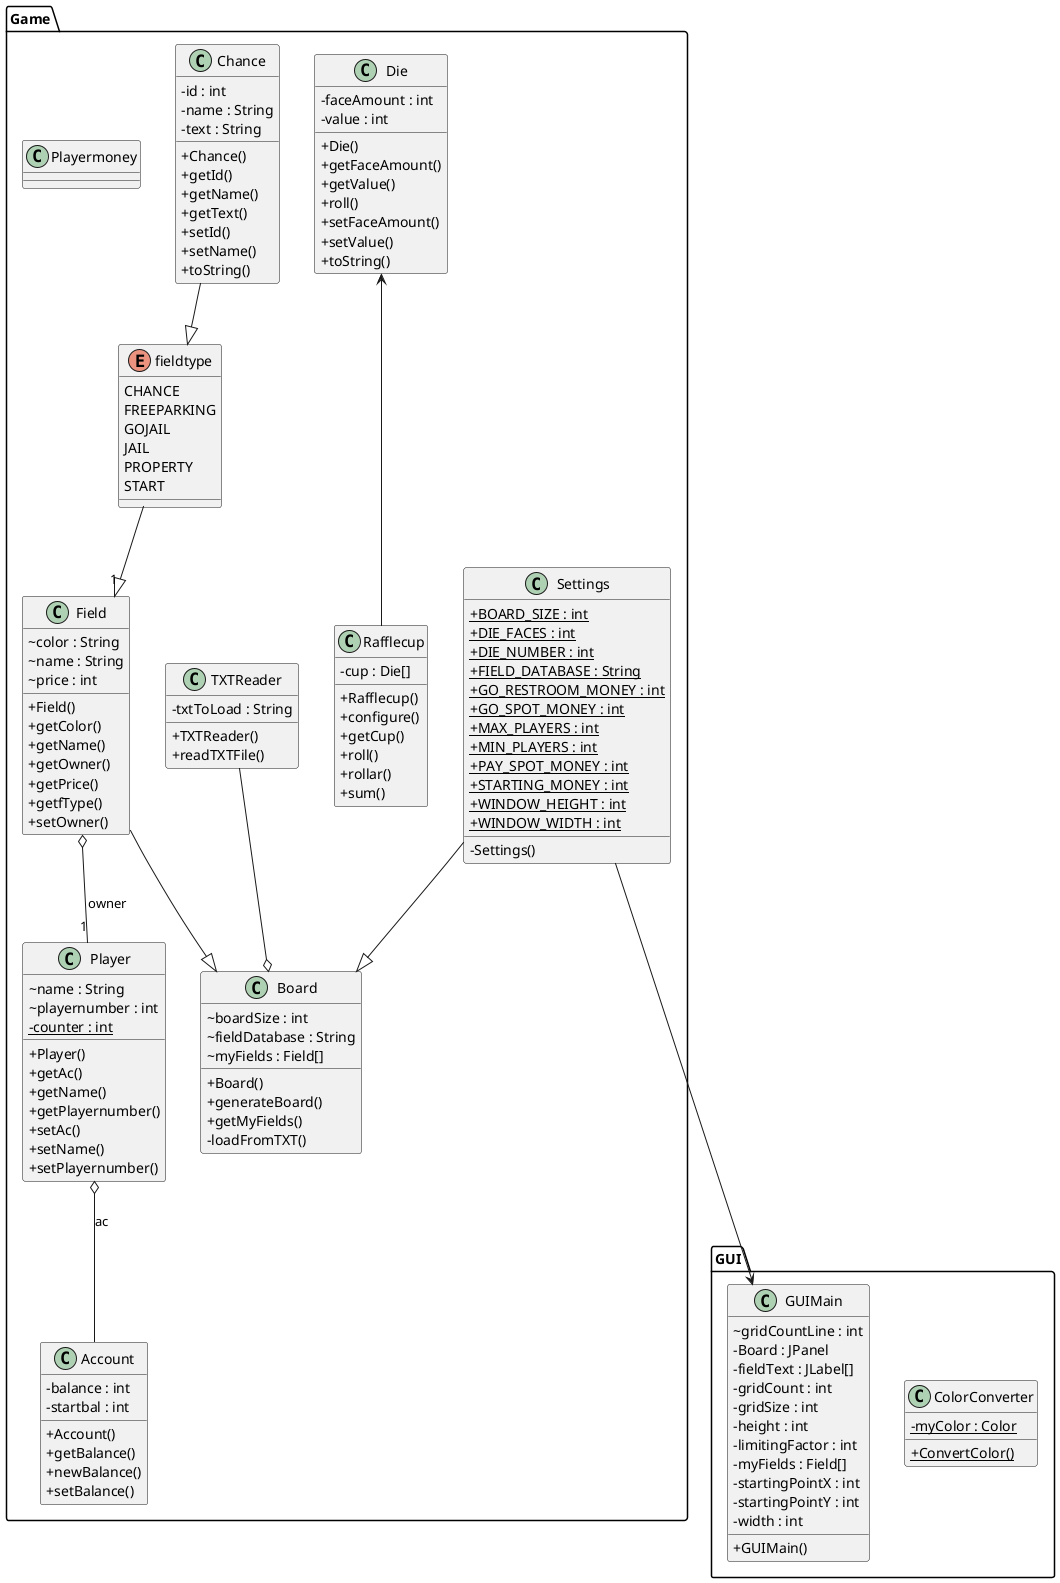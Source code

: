 @startuml

skinparam classAttributeIconSize 0

  namespace Game {
    class Game.Account {
        - balance : int
        - startbal : int
        + Account()
        + getBalance()
        + newBalance()
        + setBalance()
    }
  }
  namespace Game {
    class Game.Board {
        ~ boardSize : int
        ~ fieldDatabase : String
        ~ myFields : Field[]
        + Board()
        + generateBoard()
        + getMyFields()
        - loadFromTXT()
    }
  }

  namespace Game {
    class Game.Chance {
        - id : int
        - name : String
        - text : String
        + Chance()
        + getId()
        + getName()
        + getText()
        + setId()
        + setName()
        + toString()
    }
  }

  namespace Game {
    class Game.Die {
        - faceAmount : int
        - value : int
        + Die()
        + getFaceAmount()
        + getValue()
        + roll()
        + setFaceAmount()
        + setValue()
        + toString()
    }
  }

  namespace Game {
    class Game.Field {
        ~ color : String
        ~ name : String
        ~ price : int
        + Field()
        + getColor()
        + getName()
        + getOwner()
        + getPrice()
        + getfType()
        + setOwner()
    }
  }

  namespace Game {
    enum fieldtype {
      CHANCE
      FREEPARKING
      GOJAIL
      JAIL
      PROPERTY
      START
    }
  }

  namespace Game {
    class Game.Player {
        ~ name : String
        ~ playernumber : int
        {static} - counter : int
        + Player()
        + getAc()
        + getName()
        + getPlayernumber()
        + setAc()
        + setName()
        + setPlayernumber()
    }
  }

  namespace Game {
    class Game.Rafflecup {
        - cup : Die[]
        + Rafflecup()
        + configure()
        + getCup()
        + roll()
        + rollar()
        + sum()
    }
  }

  namespace Game {
    class Game.Settings {
        {static} + BOARD_SIZE : int
        {static} + DIE_FACES : int
        {static} + DIE_NUMBER : int
        {static} + FIELD_DATABASE : String
        {static} + GO_RESTROOM_MONEY : int
        {static} + GO_SPOT_MONEY : int
        {static} + MAX_PLAYERS : int
        {static} + MIN_PLAYERS : int
        {static} + PAY_SPOT_MONEY : int
        {static} + STARTING_MONEY : int
        {static} + WINDOW_HEIGHT : int
        {static} + WINDOW_WIDTH : int
        - Settings()
    }
  }

  namespace Game {
    class Game.TXTReader {
        - txtToLoad : String
        + TXTReader()
        + readTXTFile()
    }
  }
namespace Game {
class Game.Playermoney

}
  namespace GUI {
      class GUI.ColorConverter {
          {static} - myColor : Color
          {static} + ConvertColor()
      }
    }

    namespace GUI {
      class GUI.GUIMain {
          ~ gridCountLine : int
          - Board : JPanel
          - fieldText : JLabel[]
          - gridCount : int
          - gridSize : int
          - height : int
          - limitingFactor : int
          - myFields : Field[]
          - startingPointX : int
          - startingPointY : int
          - width : int
          + GUIMain()
      }
    }

  Game.Field o-- "1" Game.Player : owner

  Game.Player o-- Game.Account : ac
    Game.Field --|> Game.Board
    Game.Settings --|> Game.Board
Game.Die <--- Game.Rafflecup
Game.fieldtype --|> "1" Game.Field
Game.Settings ---> GUI.GUIMain
Game.Chance --|> Game.fieldtype
Game.TXTReader --o Game.Board

@enduml